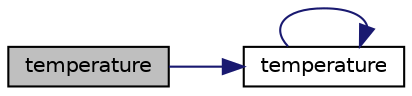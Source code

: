 digraph "temperature"
{
  edge [fontname="Helvetica",fontsize="10",labelfontname="Helvetica",labelfontsize="10"];
  node [fontname="Helvetica",fontsize="10",shape=record];
  rankdir="LR";
  Node0 [label="temperature",height=0.2,width=0.4,color="black", fillcolor="grey75", style="filled", fontcolor="black"];
  Node0 -> Node1 [color="midnightblue",fontsize="10",style="solid",fontname="Helvetica"];
  Node1 [label="temperature",height=0.2,width=0.4,color="black", fillcolor="white", style="filled",URL="$temperature_8c.html#aa971f9ea35a2086046856ca483a39ad3"];
  Node1 -> Node1 [color="midnightblue",fontsize="10",style="solid",fontname="Helvetica"];
}
